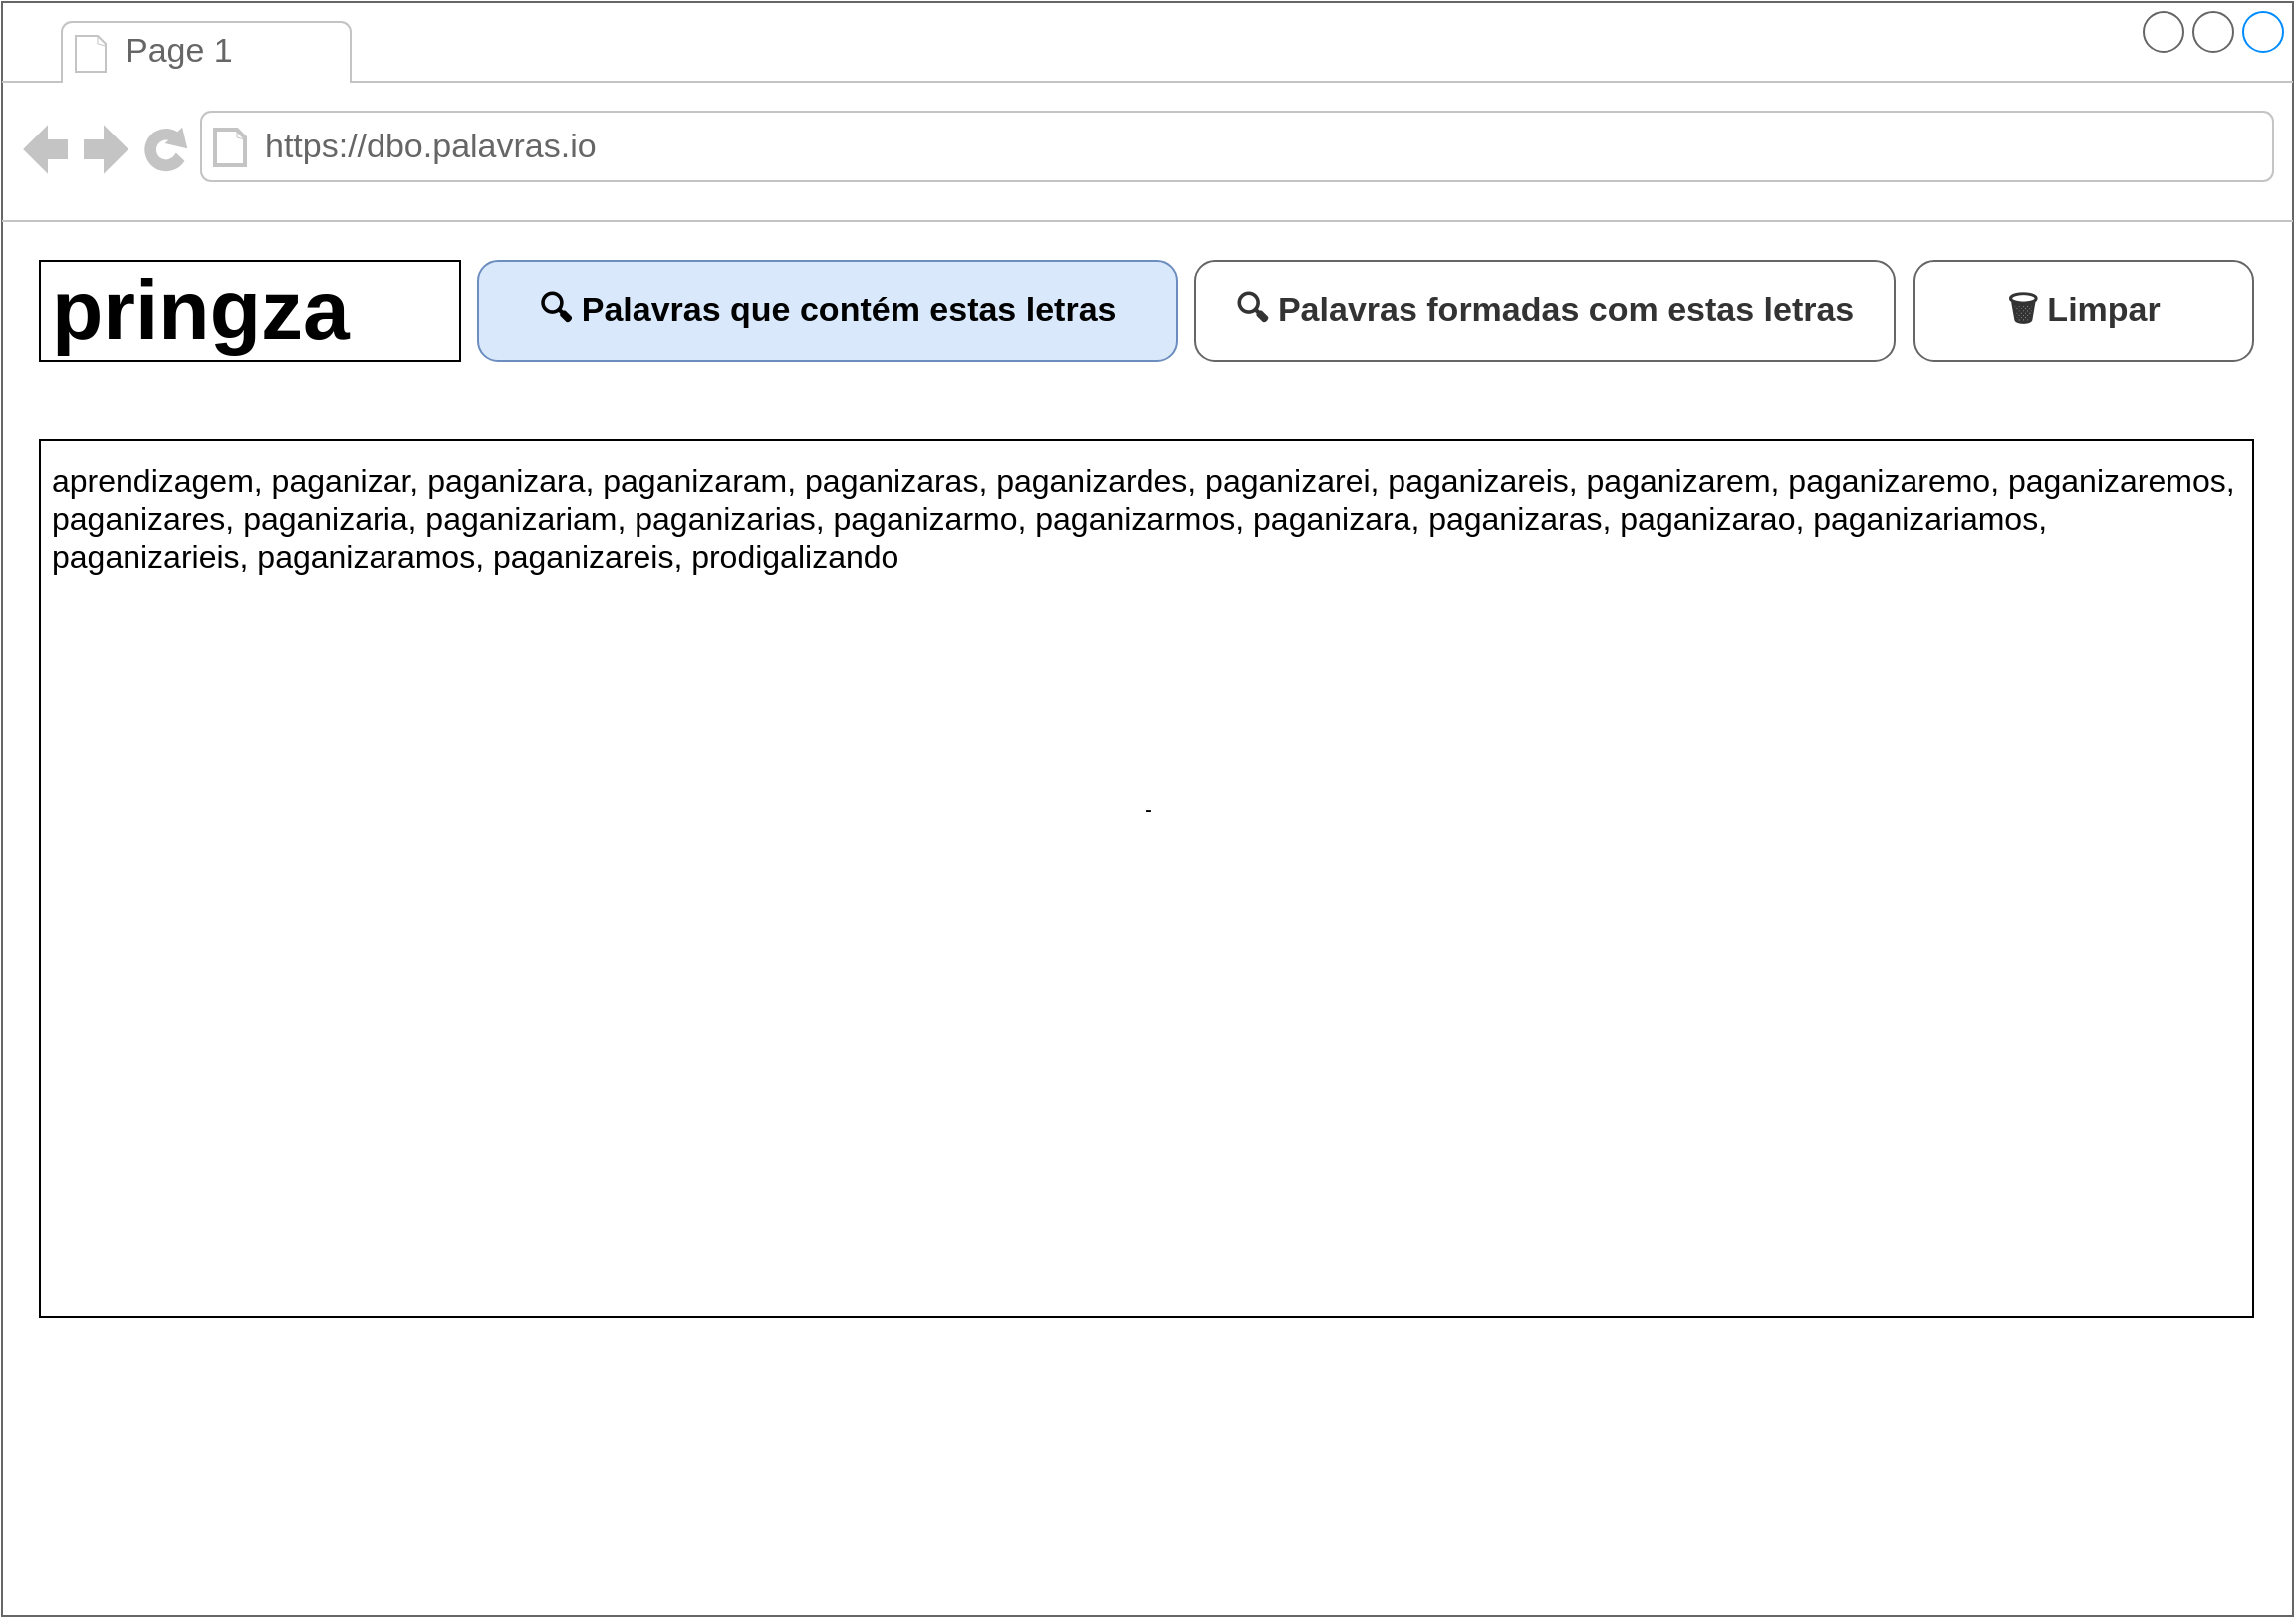 <mxfile version="14.5.1" type="device"><diagram id="YDXxT5d17lpLXBysIEOr" name="01"><mxGraphModel dx="981" dy="664" grid="1" gridSize="10" guides="1" tooltips="1" connect="1" arrows="1" fold="1" page="1" pageScale="1" pageWidth="1169" pageHeight="827" math="0" shadow="0"><root><mxCell id="0"/><mxCell id="1" parent="0"/><mxCell id="r3qoY7dJwaME2OWIDVcA-1" value="-" style="strokeWidth=1;shadow=0;dashed=0;align=center;html=1;shape=mxgraph.mockup.containers.browserWindow;rSize=0;strokeColor=#666666;strokeColor2=#008cff;strokeColor3=#c4c4c4;mainText=,;recursiveResize=0;spacing=4;" parent="1" vertex="1"><mxGeometry x="11" y="10" width="1150" height="810" as="geometry"/></mxCell><mxCell id="r3qoY7dJwaME2OWIDVcA-2" value="Page 1" style="strokeWidth=1;shadow=0;dashed=0;align=center;html=1;shape=mxgraph.mockup.containers.anchor;fontSize=17;fontColor=#666666;align=left;" parent="r3qoY7dJwaME2OWIDVcA-1" vertex="1"><mxGeometry x="60" y="12" width="110" height="26" as="geometry"/></mxCell><mxCell id="r3qoY7dJwaME2OWIDVcA-3" value="https://dbo.palavras.io" style="strokeWidth=1;shadow=0;dashed=0;align=center;html=1;shape=mxgraph.mockup.containers.anchor;rSize=0;fontSize=17;fontColor=#666666;align=left;" parent="r3qoY7dJwaME2OWIDVcA-1" vertex="1"><mxGeometry x="130" y="60" width="250" height="26" as="geometry"/></mxCell><mxCell id="r3qoY7dJwaME2OWIDVcA-4" value="pringza" style="text;html=1;fillColor=none;align=left;verticalAlign=middle;whiteSpace=wrap;rounded=0;fontStyle=1;fontSize=42;strokeColor=#000000;spacing=6;" parent="r3qoY7dJwaME2OWIDVcA-1" vertex="1"><mxGeometry x="19" y="130" width="211" height="50" as="geometry"/></mxCell><mxCell id="r3qoY7dJwaME2OWIDVcA-5" value="🔍 Palavras que contém estas letras" style="strokeWidth=1;shadow=0;dashed=0;align=center;html=1;shape=mxgraph.mockup.buttons.button;strokeColor=#6c8ebf;mainText=;buttonStyle=round;fontSize=17;fontStyle=1;whiteSpace=wrap;fillColor=#dae8fc;" parent="r3qoY7dJwaME2OWIDVcA-1" vertex="1"><mxGeometry x="239" y="130" width="351" height="50" as="geometry"/></mxCell><mxCell id="r3qoY7dJwaME2OWIDVcA-7" value="&lt;span class=&quot;message-body-wrapper&quot;&gt;aprendizagem, paganizar, paganizara, paganizaram, paganizaras, paganizardes, paganizarei, paganizareis, paganizarem, paganizaremo, paganizaremos, paganizares, paganizaria, paganizariam, paganizarias, paganizarmo, paganizarmos, paganizara, paganizaras, paganizarao, paganizariamos, paganizarieis, paganizaramos, paganizareis, prodigalizando&lt;/span&gt;" style="text;html=1;fillColor=none;align=left;verticalAlign=top;whiteSpace=wrap;rounded=0;fontStyle=0;fontSize=16;strokeColor=#000000;spacingTop=0;spacing=6;" parent="r3qoY7dJwaME2OWIDVcA-1" vertex="1"><mxGeometry x="19" y="220" width="1111" height="440" as="geometry"/></mxCell><mxCell id="lGQBbFxWVCcfXe4NNdeG-7" value="🔍 Palavras formadas com estas letras" style="strokeWidth=1;shadow=0;dashed=0;align=center;html=1;shape=mxgraph.mockup.buttons.button;strokeColor=#666666;mainText=;buttonStyle=round;fontSize=17;fontStyle=1;whiteSpace=wrap;fillColor=none;fontColor=#333333;" parent="r3qoY7dJwaME2OWIDVcA-1" vertex="1"><mxGeometry x="599" y="130" width="351" height="50" as="geometry"/></mxCell><mxCell id="lGQBbFxWVCcfXe4NNdeG-8" value="🗑️ Limpar" style="strokeWidth=1;shadow=0;dashed=0;align=center;html=1;shape=mxgraph.mockup.buttons.button;strokeColor=#666666;mainText=;buttonStyle=round;fontSize=17;fontStyle=1;whiteSpace=wrap;fillColor=none;fontColor=#333333;" parent="r3qoY7dJwaME2OWIDVcA-1" vertex="1"><mxGeometry x="960" y="130" width="170" height="50" as="geometry"/></mxCell></root></mxGraphModel></diagram></mxfile>